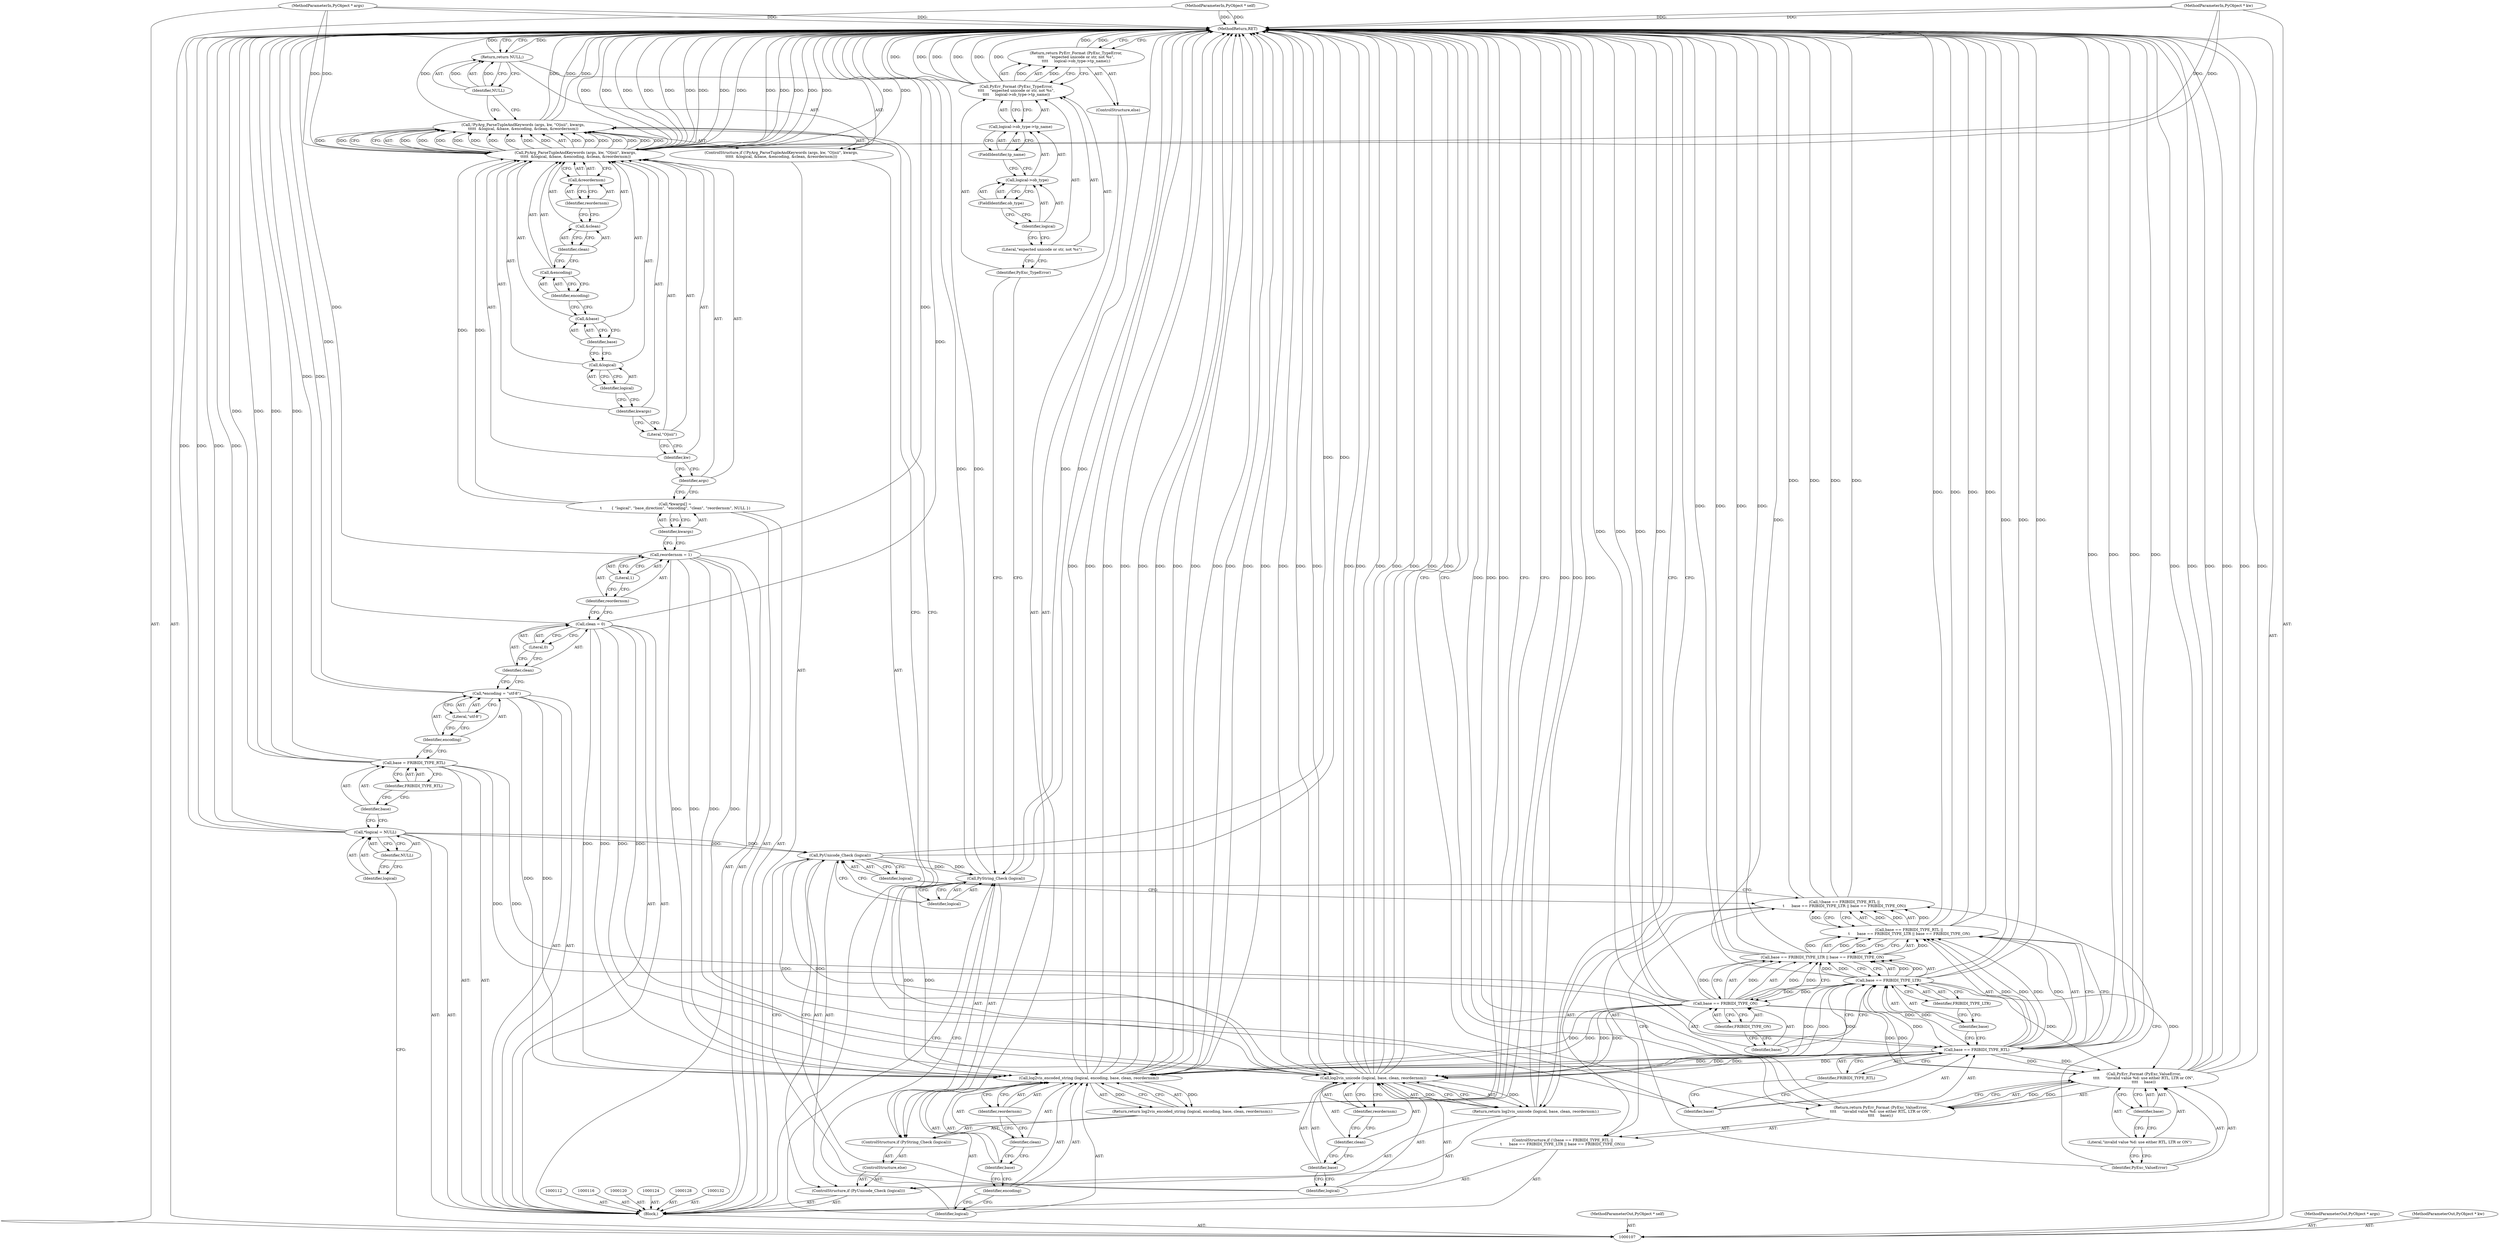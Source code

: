 digraph "1_pyfribidi_d2860c655357975e7b32d84e6b45e98f0dcecd7a" {
"1000202" [label="(MethodReturn,RET)"];
"1000108" [label="(MethodParameterIn,PyObject * self)"];
"1000280" [label="(MethodParameterOut,PyObject * self)"];
"1000109" [label="(MethodParameterIn,PyObject * args)"];
"1000281" [label="(MethodParameterOut,PyObject * args)"];
"1000110" [label="(MethodParameterIn,PyObject * kw)"];
"1000282" [label="(MethodParameterOut,PyObject * kw)"];
"1000136" [label="(Call,!PyArg_ParseTupleAndKeywords (args, kw, \"O|isii\", kwargs,\n\t\t\t\t\t  &logical, &base, &encoding, &clean, &reordernsm))"];
"1000137" [label="(Call,PyArg_ParseTupleAndKeywords (args, kw, \"O|isii\", kwargs,\n\t\t\t\t\t  &logical, &base, &encoding, &clean, &reordernsm))"];
"1000138" [label="(Identifier,args)"];
"1000139" [label="(Identifier,kw)"];
"1000140" [label="(Literal,\"O|isii\")"];
"1000141" [label="(Identifier,kwargs)"];
"1000135" [label="(ControlStructure,if (!PyArg_ParseTupleAndKeywords (args, kw, \"O|isii\", kwargs,\n\t\t\t\t\t  &logical, &base, &encoding, &clean, &reordernsm)))"];
"1000144" [label="(Call,&base)"];
"1000145" [label="(Identifier,base)"];
"1000146" [label="(Call,&encoding)"];
"1000147" [label="(Identifier,encoding)"];
"1000148" [label="(Call,&clean)"];
"1000149" [label="(Identifier,clean)"];
"1000150" [label="(Call,&reordernsm)"];
"1000151" [label="(Identifier,reordernsm)"];
"1000142" [label="(Call,&logical)"];
"1000143" [label="(Identifier,logical)"];
"1000152" [label="(Return,return NULL;)"];
"1000153" [label="(Identifier,NULL)"];
"1000154" [label="(ControlStructure,if (!(base == FRIBIDI_TYPE_RTL ||\n\t      base == FRIBIDI_TYPE_LTR || base == FRIBIDI_TYPE_ON)))"];
"1000159" [label="(Identifier,FRIBIDI_TYPE_RTL)"];
"1000155" [label="(Call,!(base == FRIBIDI_TYPE_RTL ||\n\t      base == FRIBIDI_TYPE_LTR || base == FRIBIDI_TYPE_ON))"];
"1000156" [label="(Call,base == FRIBIDI_TYPE_RTL ||\n\t      base == FRIBIDI_TYPE_LTR || base == FRIBIDI_TYPE_ON)"];
"1000157" [label="(Call,base == FRIBIDI_TYPE_RTL)"];
"1000158" [label="(Identifier,base)"];
"1000163" [label="(Identifier,FRIBIDI_TYPE_LTR)"];
"1000164" [label="(Call,base == FRIBIDI_TYPE_ON)"];
"1000165" [label="(Identifier,base)"];
"1000166" [label="(Identifier,FRIBIDI_TYPE_ON)"];
"1000160" [label="(Call,base == FRIBIDI_TYPE_LTR || base == FRIBIDI_TYPE_ON)"];
"1000161" [label="(Call,base == FRIBIDI_TYPE_LTR)"];
"1000162" [label="(Identifier,base)"];
"1000167" [label="(Return,return PyErr_Format (PyExc_ValueError,\n\t\t\t\t     \"invalid value %d: use either RTL, LTR or ON\",\n\t\t\t\t     base);)"];
"1000169" [label="(Identifier,PyExc_ValueError)"];
"1000168" [label="(Call,PyErr_Format (PyExc_ValueError,\n\t\t\t\t     \"invalid value %d: use either RTL, LTR or ON\",\n\t\t\t\t     base))"];
"1000170" [label="(Literal,\"invalid value %d: use either RTL, LTR or ON\")"];
"1000171" [label="(Identifier,base)"];
"1000111" [label="(Block,)"];
"1000172" [label="(ControlStructure,if (PyUnicode_Check (logical)))"];
"1000174" [label="(Identifier,logical)"];
"1000173" [label="(Call,PyUnicode_Check (logical))"];
"1000176" [label="(Call,log2vis_unicode (logical, base, clean, reordernsm))"];
"1000177" [label="(Identifier,logical)"];
"1000178" [label="(Identifier,base)"];
"1000179" [label="(Identifier,clean)"];
"1000180" [label="(Identifier,reordernsm)"];
"1000175" [label="(Return,return log2vis_unicode (logical, base, clean, reordernsm);)"];
"1000181" [label="(ControlStructure,else)"];
"1000183" [label="(Call,PyString_Check (logical))"];
"1000184" [label="(Identifier,logical)"];
"1000182" [label="(ControlStructure,if (PyString_Check (logical)))"];
"1000186" [label="(Call,log2vis_encoded_string (logical, encoding, base, clean, reordernsm))"];
"1000187" [label="(Identifier,logical)"];
"1000188" [label="(Identifier,encoding)"];
"1000189" [label="(Identifier,base)"];
"1000190" [label="(Identifier,clean)"];
"1000191" [label="(Identifier,reordernsm)"];
"1000185" [label="(Return,return log2vis_encoded_string (logical, encoding, base, clean, reordernsm);)"];
"1000192" [label="(ControlStructure,else)"];
"1000193" [label="(Return,return PyErr_Format (PyExc_TypeError,\n\t\t\t\t     \"expected unicode or str, not %s\",\n\t\t\t\t     logical->ob_type->tp_name);)"];
"1000195" [label="(Identifier,PyExc_TypeError)"];
"1000194" [label="(Call,PyErr_Format (PyExc_TypeError,\n\t\t\t\t     \"expected unicode or str, not %s\",\n\t\t\t\t     logical->ob_type->tp_name))"];
"1000196" [label="(Literal,\"expected unicode or str, not %s\")"];
"1000200" [label="(FieldIdentifier,ob_type)"];
"1000201" [label="(FieldIdentifier,tp_name)"];
"1000197" [label="(Call,logical->ob_type->tp_name)"];
"1000198" [label="(Call,logical->ob_type)"];
"1000199" [label="(Identifier,logical)"];
"1000113" [label="(Call,*logical = NULL)"];
"1000114" [label="(Identifier,logical)"];
"1000115" [label="(Identifier,NULL)"];
"1000117" [label="(Call,base = FRIBIDI_TYPE_RTL)"];
"1000118" [label="(Identifier,base)"];
"1000119" [label="(Identifier,FRIBIDI_TYPE_RTL)"];
"1000121" [label="(Call,*encoding = \"utf-8\")"];
"1000122" [label="(Identifier,encoding)"];
"1000123" [label="(Literal,\"utf-8\")"];
"1000127" [label="(Literal,0)"];
"1000125" [label="(Call,clean = 0)"];
"1000126" [label="(Identifier,clean)"];
"1000131" [label="(Literal,1)"];
"1000129" [label="(Call,reordernsm = 1)"];
"1000130" [label="(Identifier,reordernsm)"];
"1000133" [label="(Call,*kwargs[] =\n\t        { \"logical\", \"base_direction\", \"encoding\", \"clean\", \"reordernsm\", NULL })"];
"1000134" [label="(Identifier,kwargs)"];
"1000202" -> "1000107"  [label="AST: "];
"1000202" -> "1000152"  [label="CFG: "];
"1000202" -> "1000167"  [label="CFG: "];
"1000202" -> "1000175"  [label="CFG: "];
"1000202" -> "1000185"  [label="CFG: "];
"1000202" -> "1000193"  [label="CFG: "];
"1000152" -> "1000202"  [label="DDG: "];
"1000175" -> "1000202"  [label="DDG: "];
"1000185" -> "1000202"  [label="DDG: "];
"1000108" -> "1000202"  [label="DDG: "];
"1000156" -> "1000202"  [label="DDG: "];
"1000156" -> "1000202"  [label="DDG: "];
"1000176" -> "1000202"  [label="DDG: "];
"1000176" -> "1000202"  [label="DDG: "];
"1000176" -> "1000202"  [label="DDG: "];
"1000176" -> "1000202"  [label="DDG: "];
"1000176" -> "1000202"  [label="DDG: "];
"1000117" -> "1000202"  [label="DDG: "];
"1000117" -> "1000202"  [label="DDG: "];
"1000194" -> "1000202"  [label="DDG: "];
"1000194" -> "1000202"  [label="DDG: "];
"1000194" -> "1000202"  [label="DDG: "];
"1000164" -> "1000202"  [label="DDG: "];
"1000164" -> "1000202"  [label="DDG: "];
"1000157" -> "1000202"  [label="DDG: "];
"1000157" -> "1000202"  [label="DDG: "];
"1000186" -> "1000202"  [label="DDG: "];
"1000186" -> "1000202"  [label="DDG: "];
"1000186" -> "1000202"  [label="DDG: "];
"1000186" -> "1000202"  [label="DDG: "];
"1000186" -> "1000202"  [label="DDG: "];
"1000186" -> "1000202"  [label="DDG: "];
"1000168" -> "1000202"  [label="DDG: "];
"1000168" -> "1000202"  [label="DDG: "];
"1000168" -> "1000202"  [label="DDG: "];
"1000129" -> "1000202"  [label="DDG: "];
"1000160" -> "1000202"  [label="DDG: "];
"1000160" -> "1000202"  [label="DDG: "];
"1000125" -> "1000202"  [label="DDG: "];
"1000137" -> "1000202"  [label="DDG: "];
"1000137" -> "1000202"  [label="DDG: "];
"1000137" -> "1000202"  [label="DDG: "];
"1000137" -> "1000202"  [label="DDG: "];
"1000137" -> "1000202"  [label="DDG: "];
"1000137" -> "1000202"  [label="DDG: "];
"1000137" -> "1000202"  [label="DDG: "];
"1000137" -> "1000202"  [label="DDG: "];
"1000113" -> "1000202"  [label="DDG: "];
"1000113" -> "1000202"  [label="DDG: "];
"1000183" -> "1000202"  [label="DDG: "];
"1000183" -> "1000202"  [label="DDG: "];
"1000155" -> "1000202"  [label="DDG: "];
"1000155" -> "1000202"  [label="DDG: "];
"1000110" -> "1000202"  [label="DDG: "];
"1000173" -> "1000202"  [label="DDG: "];
"1000136" -> "1000202"  [label="DDG: "];
"1000136" -> "1000202"  [label="DDG: "];
"1000121" -> "1000202"  [label="DDG: "];
"1000161" -> "1000202"  [label="DDG: "];
"1000161" -> "1000202"  [label="DDG: "];
"1000109" -> "1000202"  [label="DDG: "];
"1000167" -> "1000202"  [label="DDG: "];
"1000193" -> "1000202"  [label="DDG: "];
"1000108" -> "1000107"  [label="AST: "];
"1000108" -> "1000202"  [label="DDG: "];
"1000280" -> "1000107"  [label="AST: "];
"1000109" -> "1000107"  [label="AST: "];
"1000109" -> "1000202"  [label="DDG: "];
"1000109" -> "1000137"  [label="DDG: "];
"1000281" -> "1000107"  [label="AST: "];
"1000110" -> "1000107"  [label="AST: "];
"1000110" -> "1000202"  [label="DDG: "];
"1000110" -> "1000137"  [label="DDG: "];
"1000282" -> "1000107"  [label="AST: "];
"1000136" -> "1000135"  [label="AST: "];
"1000136" -> "1000137"  [label="CFG: "];
"1000137" -> "1000136"  [label="AST: "];
"1000153" -> "1000136"  [label="CFG: "];
"1000158" -> "1000136"  [label="CFG: "];
"1000136" -> "1000202"  [label="DDG: "];
"1000136" -> "1000202"  [label="DDG: "];
"1000137" -> "1000136"  [label="DDG: "];
"1000137" -> "1000136"  [label="DDG: "];
"1000137" -> "1000136"  [label="DDG: "];
"1000137" -> "1000136"  [label="DDG: "];
"1000137" -> "1000136"  [label="DDG: "];
"1000137" -> "1000136"  [label="DDG: "];
"1000137" -> "1000136"  [label="DDG: "];
"1000137" -> "1000136"  [label="DDG: "];
"1000137" -> "1000136"  [label="DDG: "];
"1000137" -> "1000136"  [label="AST: "];
"1000137" -> "1000150"  [label="CFG: "];
"1000138" -> "1000137"  [label="AST: "];
"1000139" -> "1000137"  [label="AST: "];
"1000140" -> "1000137"  [label="AST: "];
"1000141" -> "1000137"  [label="AST: "];
"1000142" -> "1000137"  [label="AST: "];
"1000144" -> "1000137"  [label="AST: "];
"1000146" -> "1000137"  [label="AST: "];
"1000148" -> "1000137"  [label="AST: "];
"1000150" -> "1000137"  [label="AST: "];
"1000136" -> "1000137"  [label="CFG: "];
"1000137" -> "1000202"  [label="DDG: "];
"1000137" -> "1000202"  [label="DDG: "];
"1000137" -> "1000202"  [label="DDG: "];
"1000137" -> "1000202"  [label="DDG: "];
"1000137" -> "1000202"  [label="DDG: "];
"1000137" -> "1000202"  [label="DDG: "];
"1000137" -> "1000202"  [label="DDG: "];
"1000137" -> "1000202"  [label="DDG: "];
"1000137" -> "1000136"  [label="DDG: "];
"1000137" -> "1000136"  [label="DDG: "];
"1000137" -> "1000136"  [label="DDG: "];
"1000137" -> "1000136"  [label="DDG: "];
"1000137" -> "1000136"  [label="DDG: "];
"1000137" -> "1000136"  [label="DDG: "];
"1000137" -> "1000136"  [label="DDG: "];
"1000137" -> "1000136"  [label="DDG: "];
"1000137" -> "1000136"  [label="DDG: "];
"1000109" -> "1000137"  [label="DDG: "];
"1000110" -> "1000137"  [label="DDG: "];
"1000133" -> "1000137"  [label="DDG: "];
"1000138" -> "1000137"  [label="AST: "];
"1000138" -> "1000133"  [label="CFG: "];
"1000139" -> "1000138"  [label="CFG: "];
"1000139" -> "1000137"  [label="AST: "];
"1000139" -> "1000138"  [label="CFG: "];
"1000140" -> "1000139"  [label="CFG: "];
"1000140" -> "1000137"  [label="AST: "];
"1000140" -> "1000139"  [label="CFG: "];
"1000141" -> "1000140"  [label="CFG: "];
"1000141" -> "1000137"  [label="AST: "];
"1000141" -> "1000140"  [label="CFG: "];
"1000143" -> "1000141"  [label="CFG: "];
"1000135" -> "1000111"  [label="AST: "];
"1000136" -> "1000135"  [label="AST: "];
"1000152" -> "1000135"  [label="AST: "];
"1000144" -> "1000137"  [label="AST: "];
"1000144" -> "1000145"  [label="CFG: "];
"1000145" -> "1000144"  [label="AST: "];
"1000147" -> "1000144"  [label="CFG: "];
"1000145" -> "1000144"  [label="AST: "];
"1000145" -> "1000142"  [label="CFG: "];
"1000144" -> "1000145"  [label="CFG: "];
"1000146" -> "1000137"  [label="AST: "];
"1000146" -> "1000147"  [label="CFG: "];
"1000147" -> "1000146"  [label="AST: "];
"1000149" -> "1000146"  [label="CFG: "];
"1000147" -> "1000146"  [label="AST: "];
"1000147" -> "1000144"  [label="CFG: "];
"1000146" -> "1000147"  [label="CFG: "];
"1000148" -> "1000137"  [label="AST: "];
"1000148" -> "1000149"  [label="CFG: "];
"1000149" -> "1000148"  [label="AST: "];
"1000151" -> "1000148"  [label="CFG: "];
"1000149" -> "1000148"  [label="AST: "];
"1000149" -> "1000146"  [label="CFG: "];
"1000148" -> "1000149"  [label="CFG: "];
"1000150" -> "1000137"  [label="AST: "];
"1000150" -> "1000151"  [label="CFG: "];
"1000151" -> "1000150"  [label="AST: "];
"1000137" -> "1000150"  [label="CFG: "];
"1000151" -> "1000150"  [label="AST: "];
"1000151" -> "1000148"  [label="CFG: "];
"1000150" -> "1000151"  [label="CFG: "];
"1000142" -> "1000137"  [label="AST: "];
"1000142" -> "1000143"  [label="CFG: "];
"1000143" -> "1000142"  [label="AST: "];
"1000145" -> "1000142"  [label="CFG: "];
"1000143" -> "1000142"  [label="AST: "];
"1000143" -> "1000141"  [label="CFG: "];
"1000142" -> "1000143"  [label="CFG: "];
"1000152" -> "1000135"  [label="AST: "];
"1000152" -> "1000153"  [label="CFG: "];
"1000153" -> "1000152"  [label="AST: "];
"1000202" -> "1000152"  [label="CFG: "];
"1000152" -> "1000202"  [label="DDG: "];
"1000153" -> "1000152"  [label="DDG: "];
"1000153" -> "1000152"  [label="AST: "];
"1000153" -> "1000136"  [label="CFG: "];
"1000152" -> "1000153"  [label="CFG: "];
"1000153" -> "1000152"  [label="DDG: "];
"1000154" -> "1000111"  [label="AST: "];
"1000155" -> "1000154"  [label="AST: "];
"1000167" -> "1000154"  [label="AST: "];
"1000159" -> "1000157"  [label="AST: "];
"1000159" -> "1000158"  [label="CFG: "];
"1000157" -> "1000159"  [label="CFG: "];
"1000155" -> "1000154"  [label="AST: "];
"1000155" -> "1000156"  [label="CFG: "];
"1000156" -> "1000155"  [label="AST: "];
"1000169" -> "1000155"  [label="CFG: "];
"1000174" -> "1000155"  [label="CFG: "];
"1000155" -> "1000202"  [label="DDG: "];
"1000155" -> "1000202"  [label="DDG: "];
"1000156" -> "1000155"  [label="DDG: "];
"1000156" -> "1000155"  [label="DDG: "];
"1000156" -> "1000155"  [label="AST: "];
"1000156" -> "1000157"  [label="CFG: "];
"1000156" -> "1000160"  [label="CFG: "];
"1000157" -> "1000156"  [label="AST: "];
"1000160" -> "1000156"  [label="AST: "];
"1000155" -> "1000156"  [label="CFG: "];
"1000156" -> "1000202"  [label="DDG: "];
"1000156" -> "1000202"  [label="DDG: "];
"1000156" -> "1000155"  [label="DDG: "];
"1000156" -> "1000155"  [label="DDG: "];
"1000157" -> "1000156"  [label="DDG: "];
"1000157" -> "1000156"  [label="DDG: "];
"1000160" -> "1000156"  [label="DDG: "];
"1000160" -> "1000156"  [label="DDG: "];
"1000157" -> "1000156"  [label="AST: "];
"1000157" -> "1000159"  [label="CFG: "];
"1000158" -> "1000157"  [label="AST: "];
"1000159" -> "1000157"  [label="AST: "];
"1000162" -> "1000157"  [label="CFG: "];
"1000156" -> "1000157"  [label="CFG: "];
"1000157" -> "1000202"  [label="DDG: "];
"1000157" -> "1000202"  [label="DDG: "];
"1000157" -> "1000156"  [label="DDG: "];
"1000157" -> "1000156"  [label="DDG: "];
"1000117" -> "1000157"  [label="DDG: "];
"1000157" -> "1000161"  [label="DDG: "];
"1000157" -> "1000168"  [label="DDG: "];
"1000157" -> "1000176"  [label="DDG: "];
"1000157" -> "1000186"  [label="DDG: "];
"1000158" -> "1000157"  [label="AST: "];
"1000158" -> "1000136"  [label="CFG: "];
"1000159" -> "1000158"  [label="CFG: "];
"1000163" -> "1000161"  [label="AST: "];
"1000163" -> "1000162"  [label="CFG: "];
"1000161" -> "1000163"  [label="CFG: "];
"1000164" -> "1000160"  [label="AST: "];
"1000164" -> "1000166"  [label="CFG: "];
"1000165" -> "1000164"  [label="AST: "];
"1000166" -> "1000164"  [label="AST: "];
"1000160" -> "1000164"  [label="CFG: "];
"1000164" -> "1000202"  [label="DDG: "];
"1000164" -> "1000202"  [label="DDG: "];
"1000164" -> "1000160"  [label="DDG: "];
"1000164" -> "1000160"  [label="DDG: "];
"1000161" -> "1000164"  [label="DDG: "];
"1000164" -> "1000168"  [label="DDG: "];
"1000164" -> "1000176"  [label="DDG: "];
"1000164" -> "1000186"  [label="DDG: "];
"1000165" -> "1000164"  [label="AST: "];
"1000165" -> "1000161"  [label="CFG: "];
"1000166" -> "1000165"  [label="CFG: "];
"1000166" -> "1000164"  [label="AST: "];
"1000166" -> "1000165"  [label="CFG: "];
"1000164" -> "1000166"  [label="CFG: "];
"1000160" -> "1000156"  [label="AST: "];
"1000160" -> "1000161"  [label="CFG: "];
"1000160" -> "1000164"  [label="CFG: "];
"1000161" -> "1000160"  [label="AST: "];
"1000164" -> "1000160"  [label="AST: "];
"1000156" -> "1000160"  [label="CFG: "];
"1000160" -> "1000202"  [label="DDG: "];
"1000160" -> "1000202"  [label="DDG: "];
"1000160" -> "1000156"  [label="DDG: "];
"1000160" -> "1000156"  [label="DDG: "];
"1000161" -> "1000160"  [label="DDG: "];
"1000161" -> "1000160"  [label="DDG: "];
"1000164" -> "1000160"  [label="DDG: "];
"1000164" -> "1000160"  [label="DDG: "];
"1000161" -> "1000160"  [label="AST: "];
"1000161" -> "1000163"  [label="CFG: "];
"1000162" -> "1000161"  [label="AST: "];
"1000163" -> "1000161"  [label="AST: "];
"1000165" -> "1000161"  [label="CFG: "];
"1000160" -> "1000161"  [label="CFG: "];
"1000161" -> "1000202"  [label="DDG: "];
"1000161" -> "1000202"  [label="DDG: "];
"1000161" -> "1000160"  [label="DDG: "];
"1000161" -> "1000160"  [label="DDG: "];
"1000157" -> "1000161"  [label="DDG: "];
"1000161" -> "1000164"  [label="DDG: "];
"1000161" -> "1000168"  [label="DDG: "];
"1000161" -> "1000176"  [label="DDG: "];
"1000161" -> "1000186"  [label="DDG: "];
"1000162" -> "1000161"  [label="AST: "];
"1000162" -> "1000157"  [label="CFG: "];
"1000163" -> "1000162"  [label="CFG: "];
"1000167" -> "1000154"  [label="AST: "];
"1000167" -> "1000168"  [label="CFG: "];
"1000168" -> "1000167"  [label="AST: "];
"1000202" -> "1000167"  [label="CFG: "];
"1000167" -> "1000202"  [label="DDG: "];
"1000168" -> "1000167"  [label="DDG: "];
"1000169" -> "1000168"  [label="AST: "];
"1000169" -> "1000155"  [label="CFG: "];
"1000170" -> "1000169"  [label="CFG: "];
"1000168" -> "1000167"  [label="AST: "];
"1000168" -> "1000171"  [label="CFG: "];
"1000169" -> "1000168"  [label="AST: "];
"1000170" -> "1000168"  [label="AST: "];
"1000171" -> "1000168"  [label="AST: "];
"1000167" -> "1000168"  [label="CFG: "];
"1000168" -> "1000202"  [label="DDG: "];
"1000168" -> "1000202"  [label="DDG: "];
"1000168" -> "1000202"  [label="DDG: "];
"1000168" -> "1000167"  [label="DDG: "];
"1000157" -> "1000168"  [label="DDG: "];
"1000161" -> "1000168"  [label="DDG: "];
"1000164" -> "1000168"  [label="DDG: "];
"1000170" -> "1000168"  [label="AST: "];
"1000170" -> "1000169"  [label="CFG: "];
"1000171" -> "1000170"  [label="CFG: "];
"1000171" -> "1000168"  [label="AST: "];
"1000171" -> "1000170"  [label="CFG: "];
"1000168" -> "1000171"  [label="CFG: "];
"1000111" -> "1000107"  [label="AST: "];
"1000112" -> "1000111"  [label="AST: "];
"1000113" -> "1000111"  [label="AST: "];
"1000116" -> "1000111"  [label="AST: "];
"1000117" -> "1000111"  [label="AST: "];
"1000120" -> "1000111"  [label="AST: "];
"1000121" -> "1000111"  [label="AST: "];
"1000124" -> "1000111"  [label="AST: "];
"1000125" -> "1000111"  [label="AST: "];
"1000128" -> "1000111"  [label="AST: "];
"1000129" -> "1000111"  [label="AST: "];
"1000132" -> "1000111"  [label="AST: "];
"1000133" -> "1000111"  [label="AST: "];
"1000135" -> "1000111"  [label="AST: "];
"1000154" -> "1000111"  [label="AST: "];
"1000172" -> "1000111"  [label="AST: "];
"1000172" -> "1000111"  [label="AST: "];
"1000173" -> "1000172"  [label="AST: "];
"1000175" -> "1000172"  [label="AST: "];
"1000181" -> "1000172"  [label="AST: "];
"1000174" -> "1000173"  [label="AST: "];
"1000174" -> "1000155"  [label="CFG: "];
"1000173" -> "1000174"  [label="CFG: "];
"1000173" -> "1000172"  [label="AST: "];
"1000173" -> "1000174"  [label="CFG: "];
"1000174" -> "1000173"  [label="AST: "];
"1000177" -> "1000173"  [label="CFG: "];
"1000184" -> "1000173"  [label="CFG: "];
"1000173" -> "1000202"  [label="DDG: "];
"1000113" -> "1000173"  [label="DDG: "];
"1000173" -> "1000176"  [label="DDG: "];
"1000173" -> "1000183"  [label="DDG: "];
"1000176" -> "1000175"  [label="AST: "];
"1000176" -> "1000180"  [label="CFG: "];
"1000177" -> "1000176"  [label="AST: "];
"1000178" -> "1000176"  [label="AST: "];
"1000179" -> "1000176"  [label="AST: "];
"1000180" -> "1000176"  [label="AST: "];
"1000175" -> "1000176"  [label="CFG: "];
"1000176" -> "1000202"  [label="DDG: "];
"1000176" -> "1000202"  [label="DDG: "];
"1000176" -> "1000202"  [label="DDG: "];
"1000176" -> "1000202"  [label="DDG: "];
"1000176" -> "1000202"  [label="DDG: "];
"1000176" -> "1000175"  [label="DDG: "];
"1000173" -> "1000176"  [label="DDG: "];
"1000157" -> "1000176"  [label="DDG: "];
"1000161" -> "1000176"  [label="DDG: "];
"1000164" -> "1000176"  [label="DDG: "];
"1000125" -> "1000176"  [label="DDG: "];
"1000129" -> "1000176"  [label="DDG: "];
"1000177" -> "1000176"  [label="AST: "];
"1000177" -> "1000173"  [label="CFG: "];
"1000178" -> "1000177"  [label="CFG: "];
"1000178" -> "1000176"  [label="AST: "];
"1000178" -> "1000177"  [label="CFG: "];
"1000179" -> "1000178"  [label="CFG: "];
"1000179" -> "1000176"  [label="AST: "];
"1000179" -> "1000178"  [label="CFG: "];
"1000180" -> "1000179"  [label="CFG: "];
"1000180" -> "1000176"  [label="AST: "];
"1000180" -> "1000179"  [label="CFG: "];
"1000176" -> "1000180"  [label="CFG: "];
"1000175" -> "1000172"  [label="AST: "];
"1000175" -> "1000176"  [label="CFG: "];
"1000176" -> "1000175"  [label="AST: "];
"1000202" -> "1000175"  [label="CFG: "];
"1000175" -> "1000202"  [label="DDG: "];
"1000176" -> "1000175"  [label="DDG: "];
"1000181" -> "1000172"  [label="AST: "];
"1000182" -> "1000181"  [label="AST: "];
"1000183" -> "1000182"  [label="AST: "];
"1000183" -> "1000184"  [label="CFG: "];
"1000184" -> "1000183"  [label="AST: "];
"1000187" -> "1000183"  [label="CFG: "];
"1000195" -> "1000183"  [label="CFG: "];
"1000183" -> "1000202"  [label="DDG: "];
"1000183" -> "1000202"  [label="DDG: "];
"1000173" -> "1000183"  [label="DDG: "];
"1000183" -> "1000186"  [label="DDG: "];
"1000184" -> "1000183"  [label="AST: "];
"1000184" -> "1000173"  [label="CFG: "];
"1000183" -> "1000184"  [label="CFG: "];
"1000182" -> "1000181"  [label="AST: "];
"1000183" -> "1000182"  [label="AST: "];
"1000185" -> "1000182"  [label="AST: "];
"1000192" -> "1000182"  [label="AST: "];
"1000186" -> "1000185"  [label="AST: "];
"1000186" -> "1000191"  [label="CFG: "];
"1000187" -> "1000186"  [label="AST: "];
"1000188" -> "1000186"  [label="AST: "];
"1000189" -> "1000186"  [label="AST: "];
"1000190" -> "1000186"  [label="AST: "];
"1000191" -> "1000186"  [label="AST: "];
"1000185" -> "1000186"  [label="CFG: "];
"1000186" -> "1000202"  [label="DDG: "];
"1000186" -> "1000202"  [label="DDG: "];
"1000186" -> "1000202"  [label="DDG: "];
"1000186" -> "1000202"  [label="DDG: "];
"1000186" -> "1000202"  [label="DDG: "];
"1000186" -> "1000202"  [label="DDG: "];
"1000186" -> "1000185"  [label="DDG: "];
"1000183" -> "1000186"  [label="DDG: "];
"1000121" -> "1000186"  [label="DDG: "];
"1000157" -> "1000186"  [label="DDG: "];
"1000161" -> "1000186"  [label="DDG: "];
"1000164" -> "1000186"  [label="DDG: "];
"1000125" -> "1000186"  [label="DDG: "];
"1000129" -> "1000186"  [label="DDG: "];
"1000187" -> "1000186"  [label="AST: "];
"1000187" -> "1000183"  [label="CFG: "];
"1000188" -> "1000187"  [label="CFG: "];
"1000188" -> "1000186"  [label="AST: "];
"1000188" -> "1000187"  [label="CFG: "];
"1000189" -> "1000188"  [label="CFG: "];
"1000189" -> "1000186"  [label="AST: "];
"1000189" -> "1000188"  [label="CFG: "];
"1000190" -> "1000189"  [label="CFG: "];
"1000190" -> "1000186"  [label="AST: "];
"1000190" -> "1000189"  [label="CFG: "];
"1000191" -> "1000190"  [label="CFG: "];
"1000191" -> "1000186"  [label="AST: "];
"1000191" -> "1000190"  [label="CFG: "];
"1000186" -> "1000191"  [label="CFG: "];
"1000185" -> "1000182"  [label="AST: "];
"1000185" -> "1000186"  [label="CFG: "];
"1000186" -> "1000185"  [label="AST: "];
"1000202" -> "1000185"  [label="CFG: "];
"1000185" -> "1000202"  [label="DDG: "];
"1000186" -> "1000185"  [label="DDG: "];
"1000192" -> "1000182"  [label="AST: "];
"1000193" -> "1000192"  [label="AST: "];
"1000193" -> "1000192"  [label="AST: "];
"1000193" -> "1000194"  [label="CFG: "];
"1000194" -> "1000193"  [label="AST: "];
"1000202" -> "1000193"  [label="CFG: "];
"1000193" -> "1000202"  [label="DDG: "];
"1000194" -> "1000193"  [label="DDG: "];
"1000195" -> "1000194"  [label="AST: "];
"1000195" -> "1000183"  [label="CFG: "];
"1000196" -> "1000195"  [label="CFG: "];
"1000194" -> "1000193"  [label="AST: "];
"1000194" -> "1000197"  [label="CFG: "];
"1000195" -> "1000194"  [label="AST: "];
"1000196" -> "1000194"  [label="AST: "];
"1000197" -> "1000194"  [label="AST: "];
"1000193" -> "1000194"  [label="CFG: "];
"1000194" -> "1000202"  [label="DDG: "];
"1000194" -> "1000202"  [label="DDG: "];
"1000194" -> "1000202"  [label="DDG: "];
"1000194" -> "1000193"  [label="DDG: "];
"1000196" -> "1000194"  [label="AST: "];
"1000196" -> "1000195"  [label="CFG: "];
"1000199" -> "1000196"  [label="CFG: "];
"1000200" -> "1000198"  [label="AST: "];
"1000200" -> "1000199"  [label="CFG: "];
"1000198" -> "1000200"  [label="CFG: "];
"1000201" -> "1000197"  [label="AST: "];
"1000201" -> "1000198"  [label="CFG: "];
"1000197" -> "1000201"  [label="CFG: "];
"1000197" -> "1000194"  [label="AST: "];
"1000197" -> "1000201"  [label="CFG: "];
"1000198" -> "1000197"  [label="AST: "];
"1000201" -> "1000197"  [label="AST: "];
"1000194" -> "1000197"  [label="CFG: "];
"1000198" -> "1000197"  [label="AST: "];
"1000198" -> "1000200"  [label="CFG: "];
"1000199" -> "1000198"  [label="AST: "];
"1000200" -> "1000198"  [label="AST: "];
"1000201" -> "1000198"  [label="CFG: "];
"1000199" -> "1000198"  [label="AST: "];
"1000199" -> "1000196"  [label="CFG: "];
"1000200" -> "1000199"  [label="CFG: "];
"1000113" -> "1000111"  [label="AST: "];
"1000113" -> "1000115"  [label="CFG: "];
"1000114" -> "1000113"  [label="AST: "];
"1000115" -> "1000113"  [label="AST: "];
"1000118" -> "1000113"  [label="CFG: "];
"1000113" -> "1000202"  [label="DDG: "];
"1000113" -> "1000202"  [label="DDG: "];
"1000113" -> "1000173"  [label="DDG: "];
"1000114" -> "1000113"  [label="AST: "];
"1000114" -> "1000107"  [label="CFG: "];
"1000115" -> "1000114"  [label="CFG: "];
"1000115" -> "1000113"  [label="AST: "];
"1000115" -> "1000114"  [label="CFG: "];
"1000113" -> "1000115"  [label="CFG: "];
"1000117" -> "1000111"  [label="AST: "];
"1000117" -> "1000119"  [label="CFG: "];
"1000118" -> "1000117"  [label="AST: "];
"1000119" -> "1000117"  [label="AST: "];
"1000122" -> "1000117"  [label="CFG: "];
"1000117" -> "1000202"  [label="DDG: "];
"1000117" -> "1000202"  [label="DDG: "];
"1000117" -> "1000157"  [label="DDG: "];
"1000118" -> "1000117"  [label="AST: "];
"1000118" -> "1000113"  [label="CFG: "];
"1000119" -> "1000118"  [label="CFG: "];
"1000119" -> "1000117"  [label="AST: "];
"1000119" -> "1000118"  [label="CFG: "];
"1000117" -> "1000119"  [label="CFG: "];
"1000121" -> "1000111"  [label="AST: "];
"1000121" -> "1000123"  [label="CFG: "];
"1000122" -> "1000121"  [label="AST: "];
"1000123" -> "1000121"  [label="AST: "];
"1000126" -> "1000121"  [label="CFG: "];
"1000121" -> "1000202"  [label="DDG: "];
"1000121" -> "1000186"  [label="DDG: "];
"1000122" -> "1000121"  [label="AST: "];
"1000122" -> "1000117"  [label="CFG: "];
"1000123" -> "1000122"  [label="CFG: "];
"1000123" -> "1000121"  [label="AST: "];
"1000123" -> "1000122"  [label="CFG: "];
"1000121" -> "1000123"  [label="CFG: "];
"1000127" -> "1000125"  [label="AST: "];
"1000127" -> "1000126"  [label="CFG: "];
"1000125" -> "1000127"  [label="CFG: "];
"1000125" -> "1000111"  [label="AST: "];
"1000125" -> "1000127"  [label="CFG: "];
"1000126" -> "1000125"  [label="AST: "];
"1000127" -> "1000125"  [label="AST: "];
"1000130" -> "1000125"  [label="CFG: "];
"1000125" -> "1000202"  [label="DDG: "];
"1000125" -> "1000176"  [label="DDG: "];
"1000125" -> "1000186"  [label="DDG: "];
"1000126" -> "1000125"  [label="AST: "];
"1000126" -> "1000121"  [label="CFG: "];
"1000127" -> "1000126"  [label="CFG: "];
"1000131" -> "1000129"  [label="AST: "];
"1000131" -> "1000130"  [label="CFG: "];
"1000129" -> "1000131"  [label="CFG: "];
"1000129" -> "1000111"  [label="AST: "];
"1000129" -> "1000131"  [label="CFG: "];
"1000130" -> "1000129"  [label="AST: "];
"1000131" -> "1000129"  [label="AST: "];
"1000134" -> "1000129"  [label="CFG: "];
"1000129" -> "1000202"  [label="DDG: "];
"1000129" -> "1000176"  [label="DDG: "];
"1000129" -> "1000186"  [label="DDG: "];
"1000130" -> "1000129"  [label="AST: "];
"1000130" -> "1000125"  [label="CFG: "];
"1000131" -> "1000130"  [label="CFG: "];
"1000133" -> "1000111"  [label="AST: "];
"1000133" -> "1000134"  [label="CFG: "];
"1000134" -> "1000133"  [label="AST: "];
"1000138" -> "1000133"  [label="CFG: "];
"1000133" -> "1000137"  [label="DDG: "];
"1000134" -> "1000133"  [label="AST: "];
"1000134" -> "1000129"  [label="CFG: "];
"1000133" -> "1000134"  [label="CFG: "];
}

